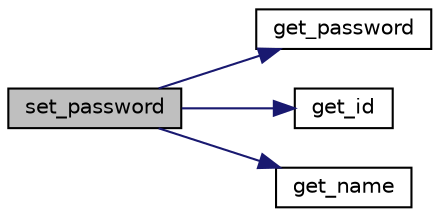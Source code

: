 digraph "set_password"
{
  edge [fontname="Helvetica",fontsize="10",labelfontname="Helvetica",labelfontsize="10"];
  node [fontname="Helvetica",fontsize="10",shape=record];
  rankdir="LR";
  Node48 [label="set_password",height=0.2,width=0.4,color="black", fillcolor="grey75", style="filled", fontcolor="black"];
  Node48 -> Node49 [color="midnightblue",fontsize="10",style="solid",fontname="Helvetica"];
  Node49 [label="get_password",height=0.2,width=0.4,color="black", fillcolor="white", style="filled",URL="$class_class_usuario.html#aded77192e5da28ea5fd228d2e5ace16a",tooltip="Obter a Senha do Funcionário na criptografia md5. "];
  Node48 -> Node50 [color="midnightblue",fontsize="10",style="solid",fontname="Helvetica"];
  Node50 [label="get_id",height=0.2,width=0.4,color="black", fillcolor="white", style="filled",URL="$class_class_usuario.html#a8a94003b9d888b085c68d6eac44be175",tooltip="Obter o id do Funcionário. "];
  Node48 -> Node51 [color="midnightblue",fontsize="10",style="solid",fontname="Helvetica"];
  Node51 [label="get_name",height=0.2,width=0.4,color="black", fillcolor="white", style="filled",URL="$class_class_usuario.html#a4f1149ccbd69d1ac4225b7bc2dd871bb",tooltip="Obter Nome do Funcionário. "];
}
